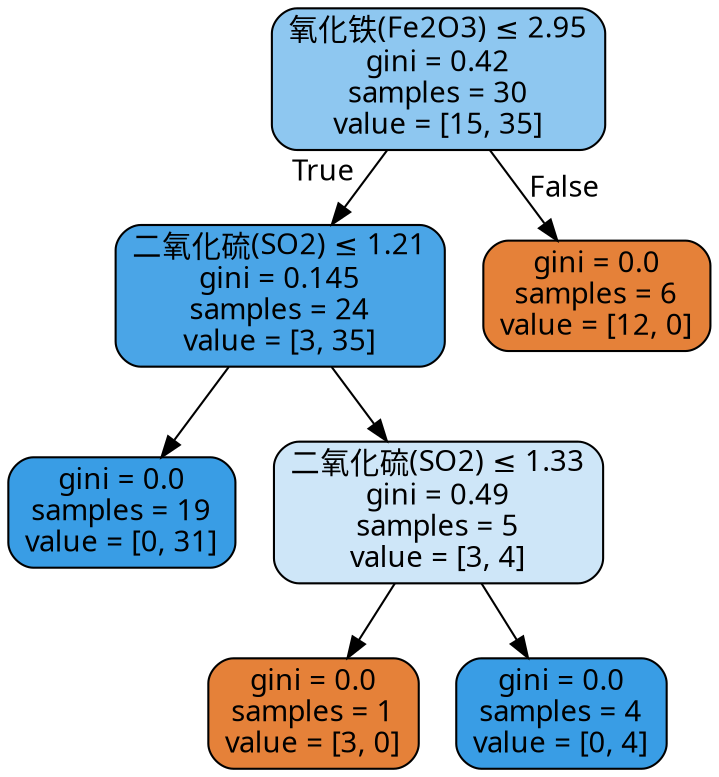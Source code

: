 digraph Tree {
node [shape=box, style="filled, rounded", color="black", fontname="DengXian"] ;
edge [fontname="DengXian"] ;
0 [label=<氧化铁(Fe2O3) &le; 2.95<br/>gini = 0.42<br/>samples = 30<br/>value = [15, 35]>, fillcolor="#8ec7f0"] ;
1 [label=<二氧化硫(SO2) &le; 1.21<br/>gini = 0.145<br/>samples = 24<br/>value = [3, 35]>, fillcolor="#4aa5e7"] ;
0 -> 1 [labeldistance=2.5, labelangle=45, headlabel="True"] ;
2 [label=<gini = 0.0<br/>samples = 19<br/>value = [0, 31]>, fillcolor="#399de5"] ;
1 -> 2 ;
3 [label=<二氧化硫(SO2) &le; 1.33<br/>gini = 0.49<br/>samples = 5<br/>value = [3, 4]>, fillcolor="#cee6f8"] ;
1 -> 3 ;
4 [label=<gini = 0.0<br/>samples = 1<br/>value = [3, 0]>, fillcolor="#e58139"] ;
3 -> 4 ;
5 [label=<gini = 0.0<br/>samples = 4<br/>value = [0, 4]>, fillcolor="#399de5"] ;
3 -> 5 ;
6 [label=<gini = 0.0<br/>samples = 6<br/>value = [12, 0]>, fillcolor="#e58139"] ;
0 -> 6 [labeldistance=2.5, labelangle=-45, headlabel="False"] ;
}
